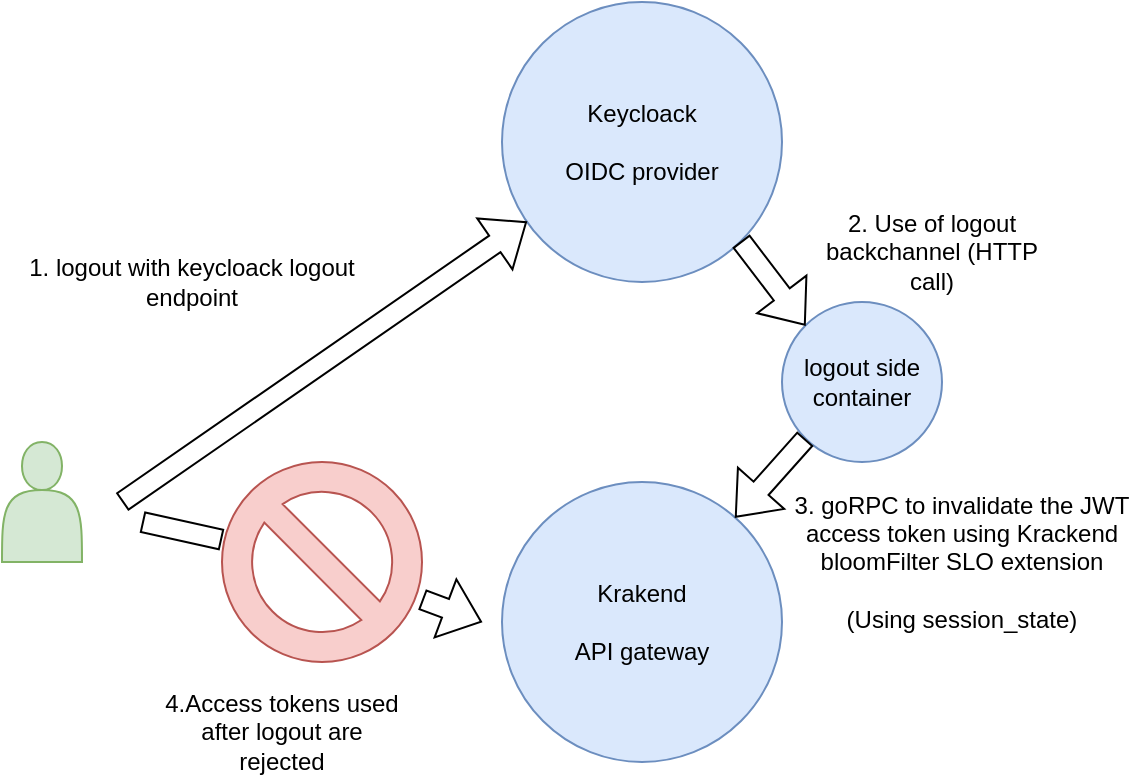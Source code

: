 <mxfile version="15.5.2"><diagram id="9t5u96WNi0rS4HrvDtxI" name="Page-1"><mxGraphModel dx="1350" dy="793" grid="1" gridSize="10" guides="1" tooltips="1" connect="1" arrows="1" fold="1" page="1" pageScale="1" pageWidth="850" pageHeight="1100" math="0" shadow="0"><root><mxCell id="0"/><mxCell id="1" parent="0"/><mxCell id="TRxEg24sL5Zt3rOSAXKO-1" value="Krakend&lt;br&gt;&lt;br&gt;API gateway" style="ellipse;whiteSpace=wrap;html=1;aspect=fixed;fillColor=#dae8fc;strokeColor=#6c8ebf;" vertex="1" parent="1"><mxGeometry x="300" y="320" width="140" height="140" as="geometry"/></mxCell><mxCell id="TRxEg24sL5Zt3rOSAXKO-2" value="" style="shape=actor;whiteSpace=wrap;html=1;fillColor=#d5e8d4;strokeColor=#82b366;" vertex="1" parent="1"><mxGeometry x="50" y="300" width="40" height="60" as="geometry"/></mxCell><mxCell id="TRxEg24sL5Zt3rOSAXKO-4" value="Keycloack&lt;br&gt;&lt;br&gt;OIDC provider" style="ellipse;whiteSpace=wrap;html=1;aspect=fixed;fillColor=#dae8fc;strokeColor=#6c8ebf;" vertex="1" parent="1"><mxGeometry x="300" y="80" width="140" height="140" as="geometry"/></mxCell><mxCell id="TRxEg24sL5Zt3rOSAXKO-20" value="" style="shape=flexArrow;endArrow=classic;html=1;rounded=0;" edge="1" parent="1" target="TRxEg24sL5Zt3rOSAXKO-4"><mxGeometry width="50" height="50" relative="1" as="geometry"><mxPoint x="110" y="330" as="sourcePoint"/><mxPoint x="450" y="260" as="targetPoint"/></mxGeometry></mxCell><mxCell id="TRxEg24sL5Zt3rOSAXKO-21" value="1. logout with keycloack logout endpoint" style="text;html=1;strokeColor=none;fillColor=none;align=center;verticalAlign=middle;whiteSpace=wrap;rounded=0;" vertex="1" parent="1"><mxGeometry x="50" y="180" width="190" height="80" as="geometry"/></mxCell><mxCell id="TRxEg24sL5Zt3rOSAXKO-22" value="logout side container" style="ellipse;whiteSpace=wrap;html=1;aspect=fixed;fillColor=#dae8fc;strokeColor=#6c8ebf;" vertex="1" parent="1"><mxGeometry x="440" y="230" width="80" height="80" as="geometry"/></mxCell><mxCell id="TRxEg24sL5Zt3rOSAXKO-23" value="" style="shape=flexArrow;endArrow=classic;html=1;rounded=0;exitX=1;exitY=1;exitDx=0;exitDy=0;entryX=0;entryY=0;entryDx=0;entryDy=0;" edge="1" parent="1" source="TRxEg24sL5Zt3rOSAXKO-4" target="TRxEg24sL5Zt3rOSAXKO-22"><mxGeometry width="50" height="50" relative="1" as="geometry"><mxPoint x="400" y="310" as="sourcePoint"/><mxPoint x="450" y="260" as="targetPoint"/></mxGeometry></mxCell><mxCell id="TRxEg24sL5Zt3rOSAXKO-24" value="2. Use of logout backchannel (HTTP call)" style="text;html=1;strokeColor=none;fillColor=none;align=center;verticalAlign=middle;whiteSpace=wrap;rounded=0;" vertex="1" parent="1"><mxGeometry x="450" y="180" width="130" height="50" as="geometry"/></mxCell><mxCell id="TRxEg24sL5Zt3rOSAXKO-25" value="" style="shape=flexArrow;endArrow=classic;html=1;rounded=0;exitX=0;exitY=1;exitDx=0;exitDy=0;" edge="1" parent="1" source="TRxEg24sL5Zt3rOSAXKO-22" target="TRxEg24sL5Zt3rOSAXKO-1"><mxGeometry width="50" height="50" relative="1" as="geometry"><mxPoint x="400" y="310" as="sourcePoint"/><mxPoint x="450" y="260" as="targetPoint"/></mxGeometry></mxCell><mxCell id="TRxEg24sL5Zt3rOSAXKO-26" value="3. goRPC to invalidate the JWT access token using Krackend bloomFilter SLO extension&lt;br&gt;&lt;br&gt;(Using session_state)" style="text;html=1;strokeColor=none;fillColor=none;align=center;verticalAlign=middle;whiteSpace=wrap;rounded=0;" vertex="1" parent="1"><mxGeometry x="440" y="320" width="180" height="80" as="geometry"/></mxCell><mxCell id="TRxEg24sL5Zt3rOSAXKO-27" value="" style="shape=flexArrow;endArrow=classic;html=1;rounded=0;startArrow=none;" edge="1" parent="1" source="TRxEg24sL5Zt3rOSAXKO-29"><mxGeometry width="50" height="50" relative="1" as="geometry"><mxPoint x="120" y="340" as="sourcePoint"/><mxPoint x="290" y="390" as="targetPoint"/></mxGeometry></mxCell><mxCell id="TRxEg24sL5Zt3rOSAXKO-28" value="4.Access tokens used after logout are rejected" style="text;html=1;strokeColor=none;fillColor=none;align=center;verticalAlign=middle;whiteSpace=wrap;rounded=0;" vertex="1" parent="1"><mxGeometry x="130" y="430" width="120" height="30" as="geometry"/></mxCell><mxCell id="TRxEg24sL5Zt3rOSAXKO-29" value="" style="verticalLabelPosition=bottom;verticalAlign=top;html=1;shape=mxgraph.basic.no_symbol;fillColor=#f8cecc;strokeColor=#b85450;" vertex="1" parent="1"><mxGeometry x="160" y="310" width="100" height="100" as="geometry"/></mxCell><mxCell id="TRxEg24sL5Zt3rOSAXKO-30" value="" style="shape=flexArrow;endArrow=none;html=1;rounded=0;" edge="1" parent="1" target="TRxEg24sL5Zt3rOSAXKO-29"><mxGeometry width="50" height="50" relative="1" as="geometry"><mxPoint x="120" y="340" as="sourcePoint"/><mxPoint x="290" y="390" as="targetPoint"/></mxGeometry></mxCell></root></mxGraphModel></diagram></mxfile>
